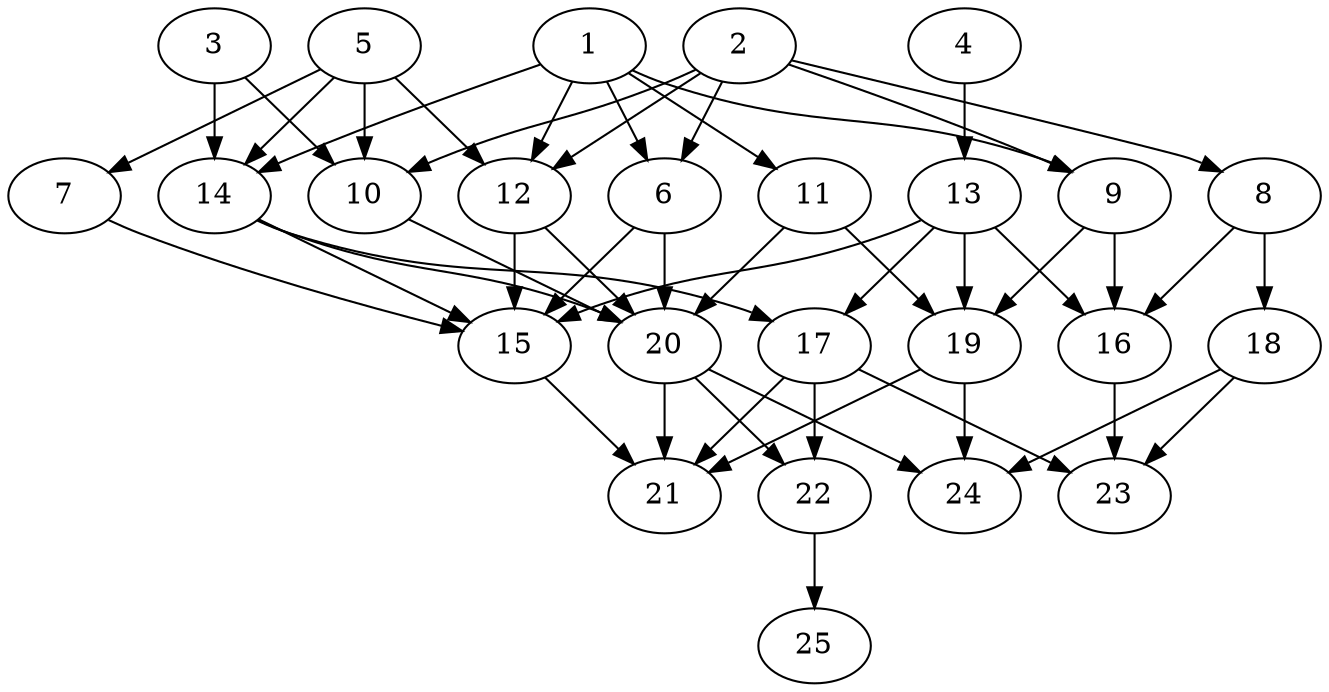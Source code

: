 // DAG automatically generated by daggen at Thu Oct  3 14:00:40 2019
// ./daggen --dot -n 25 --ccr 0.4 --fat 0.7 --regular 0.5 --density 0.6 --mindata 5242880 --maxdata 52428800 
digraph G {
  1 [size="39275520", alpha="0.12", expect_size="15710208"] 
  1 -> 6 [size ="15710208"]
  1 -> 9 [size ="15710208"]
  1 -> 11 [size ="15710208"]
  1 -> 12 [size ="15710208"]
  1 -> 14 [size ="15710208"]
  2 [size="73315840", alpha="0.18", expect_size="29326336"] 
  2 -> 6 [size ="29326336"]
  2 -> 8 [size ="29326336"]
  2 -> 9 [size ="29326336"]
  2 -> 10 [size ="29326336"]
  2 -> 12 [size ="29326336"]
  3 [size="70295040", alpha="0.11", expect_size="28118016"] 
  3 -> 10 [size ="28118016"]
  3 -> 14 [size ="28118016"]
  4 [size="110443520", alpha="0.17", expect_size="44177408"] 
  4 -> 13 [size ="44177408"]
  5 [size="94095360", alpha="0.15", expect_size="37638144"] 
  5 -> 7 [size ="37638144"]
  5 -> 10 [size ="37638144"]
  5 -> 12 [size ="37638144"]
  5 -> 14 [size ="37638144"]
  6 [size="19509760", alpha="0.05", expect_size="7803904"] 
  6 -> 15 [size ="7803904"]
  6 -> 20 [size ="7803904"]
  7 [size="33917440", alpha="0.07", expect_size="13566976"] 
  7 -> 15 [size ="13566976"]
  8 [size="35274240", alpha="0.13", expect_size="14109696"] 
  8 -> 16 [size ="14109696"]
  8 -> 18 [size ="14109696"]
  9 [size="80783360", alpha="0.16", expect_size="32313344"] 
  9 -> 16 [size ="32313344"]
  9 -> 19 [size ="32313344"]
  10 [size="32737280", alpha="0.17", expect_size="13094912"] 
  10 -> 20 [size ="13094912"]
  11 [size="98795520", alpha="0.04", expect_size="39518208"] 
  11 -> 19 [size ="39518208"]
  11 -> 20 [size ="39518208"]
  12 [size="51215360", alpha="0.00", expect_size="20486144"] 
  12 -> 15 [size ="20486144"]
  12 -> 20 [size ="20486144"]
  13 [size="41518080", alpha="0.00", expect_size="16607232"] 
  13 -> 15 [size ="16607232"]
  13 -> 16 [size ="16607232"]
  13 -> 17 [size ="16607232"]
  13 -> 19 [size ="16607232"]
  14 [size="105177600", alpha="0.03", expect_size="42071040"] 
  14 -> 15 [size ="42071040"]
  14 -> 17 [size ="42071040"]
  14 -> 20 [size ="42071040"]
  15 [size="89635840", alpha="0.08", expect_size="35854336"] 
  15 -> 21 [size ="35854336"]
  16 [size="57879040", alpha="0.05", expect_size="23151616"] 
  16 -> 23 [size ="23151616"]
  17 [size="87201280", alpha="0.10", expect_size="34880512"] 
  17 -> 21 [size ="34880512"]
  17 -> 22 [size ="34880512"]
  17 -> 23 [size ="34880512"]
  18 [size="127347200", alpha="0.03", expect_size="50938880"] 
  18 -> 23 [size ="50938880"]
  18 -> 24 [size ="50938880"]
  19 [size="88826880", alpha="0.10", expect_size="35530752"] 
  19 -> 21 [size ="35530752"]
  19 -> 24 [size ="35530752"]
  20 [size="66892800", alpha="0.02", expect_size="26757120"] 
  20 -> 21 [size ="26757120"]
  20 -> 22 [size ="26757120"]
  20 -> 24 [size ="26757120"]
  21 [size="50880000", alpha="0.19", expect_size="20352000"] 
  22 [size="74690560", alpha="0.06", expect_size="29876224"] 
  22 -> 25 [size ="29876224"]
  23 [size="76707840", alpha="0.03", expect_size="30683136"] 
  24 [size="78346240", alpha="0.17", expect_size="31338496"] 
  25 [size="93537280", alpha="0.04", expect_size="37414912"] 
}
